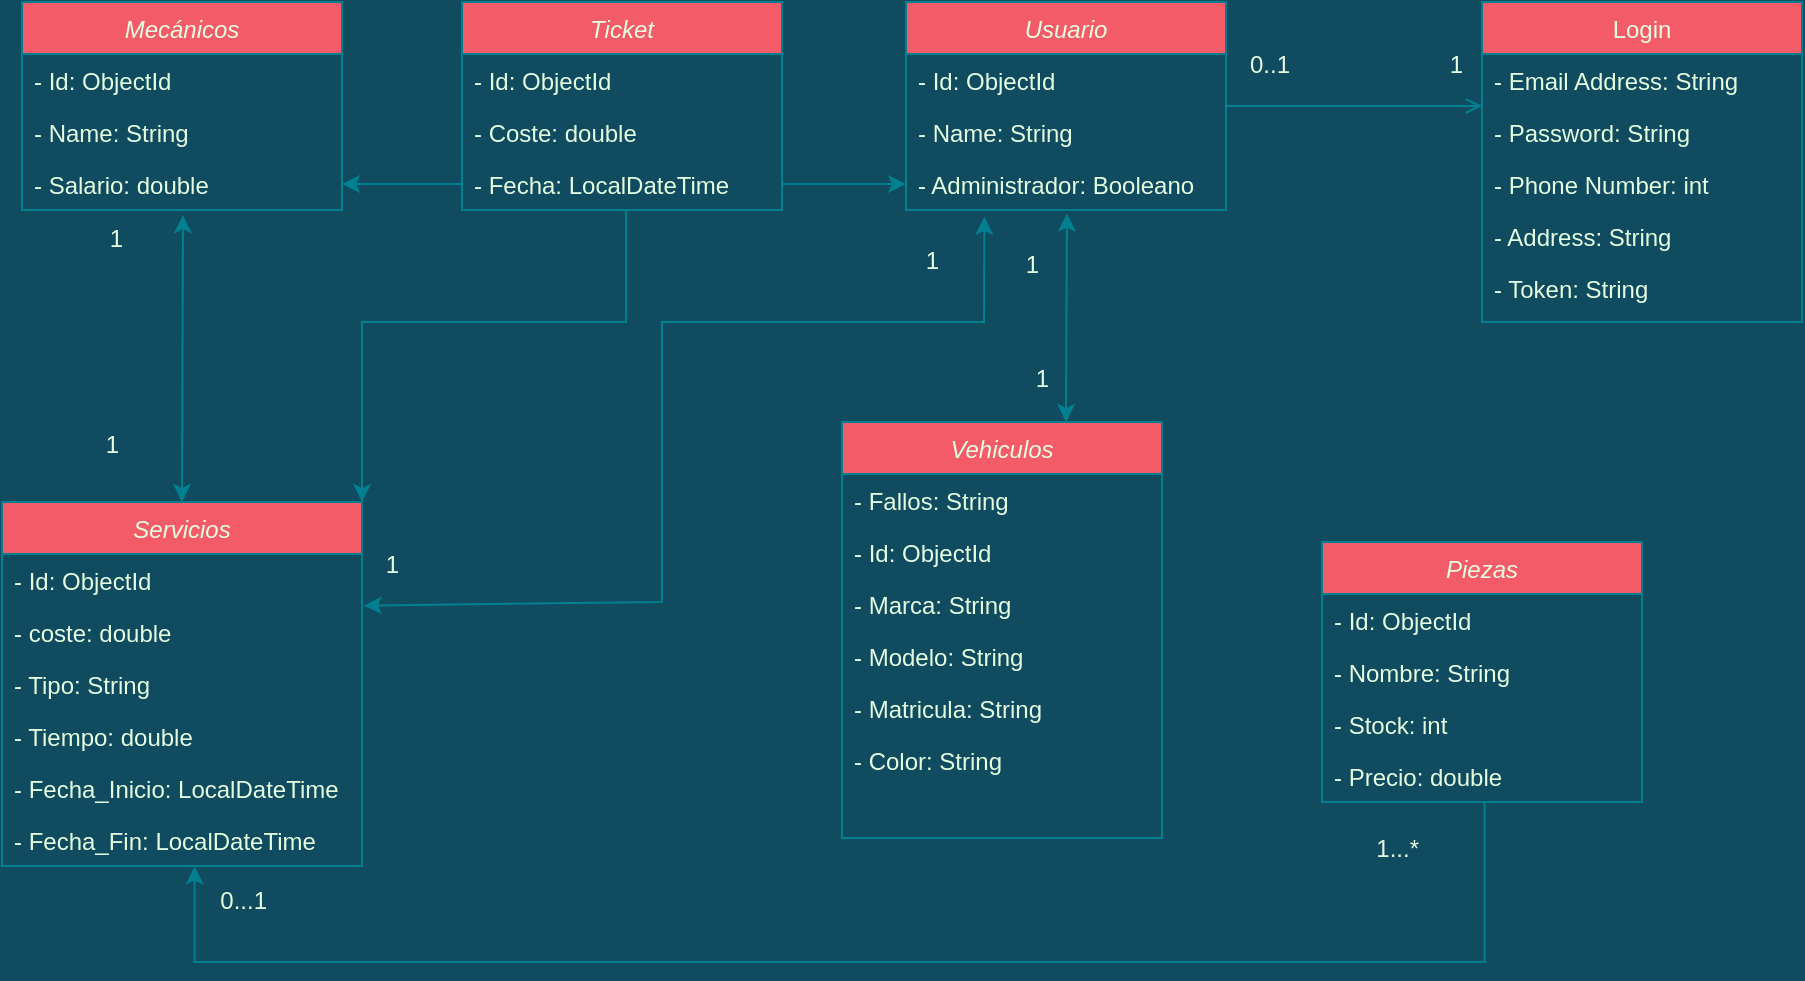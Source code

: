 <mxfile version="16.5.4" type="device"><diagram id="C5RBs43oDa-KdzZeNtuy" name="Page-1"><mxGraphModel dx="1384" dy="780" grid="1" gridSize="10" guides="1" tooltips="1" connect="1" arrows="1" fold="1" page="1" pageScale="1" pageWidth="827" pageHeight="1169" background="#114B5F" math="0" shadow="0"><root><mxCell id="WIyWlLk6GJQsqaUBKTNV-0"/><mxCell id="WIyWlLk6GJQsqaUBKTNV-1" parent="WIyWlLk6GJQsqaUBKTNV-0"/><mxCell id="zkfFHV4jXpPFQw0GAbJ--0" value="Usuario" style="swimlane;fontStyle=2;align=center;verticalAlign=top;childLayout=stackLayout;horizontal=1;startSize=26;horizontalStack=0;resizeParent=1;resizeLast=0;collapsible=1;marginBottom=0;rounded=0;shadow=0;strokeWidth=1;fillColor=#F45B69;strokeColor=#028090;fontColor=#E4FDE1;" parent="WIyWlLk6GJQsqaUBKTNV-1" vertex="1"><mxGeometry x="602" y="560" width="160" height="104" as="geometry"><mxRectangle x="230" y="140" width="160" height="26" as="alternateBounds"/></mxGeometry></mxCell><mxCell id="IDOXzCVhUDUM_k7CzKwt-0" value="- Id: ObjectId" style="text;align=left;verticalAlign=top;spacingLeft=4;spacingRight=4;overflow=hidden;rotatable=0;points=[[0,0.5],[1,0.5]];portConstraint=eastwest;fontColor=#E4FDE1;" parent="zkfFHV4jXpPFQw0GAbJ--0" vertex="1"><mxGeometry y="26" width="160" height="26" as="geometry"/></mxCell><mxCell id="IDOXzCVhUDUM_k7CzKwt-1" value="- Name: String" style="text;align=left;verticalAlign=top;spacingLeft=4;spacingRight=4;overflow=hidden;rotatable=0;points=[[0,0.5],[1,0.5]];portConstraint=eastwest;fontColor=#E4FDE1;" parent="zkfFHV4jXpPFQw0GAbJ--0" vertex="1"><mxGeometry y="52" width="160" height="26" as="geometry"/></mxCell><mxCell id="IDOXzCVhUDUM_k7CzKwt-4" value="- Administrador: Booleano" style="text;align=left;verticalAlign=top;spacingLeft=4;spacingRight=4;overflow=hidden;rotatable=0;points=[[0,0.5],[1,0.5]];portConstraint=eastwest;fontColor=#E4FDE1;" parent="zkfFHV4jXpPFQw0GAbJ--0" vertex="1"><mxGeometry y="78" width="160" height="26" as="geometry"/></mxCell><mxCell id="zkfFHV4jXpPFQw0GAbJ--17" value="Login" style="swimlane;fontStyle=0;align=center;verticalAlign=top;childLayout=stackLayout;horizontal=1;startSize=26;horizontalStack=0;resizeParent=1;resizeLast=0;collapsible=1;marginBottom=0;rounded=0;shadow=0;strokeWidth=1;fillColor=#F45B69;strokeColor=#028090;fontColor=#E4FDE1;" parent="WIyWlLk6GJQsqaUBKTNV-1" vertex="1"><mxGeometry x="890" y="560" width="160" height="160" as="geometry"><mxRectangle x="550" y="140" width="160" height="26" as="alternateBounds"/></mxGeometry></mxCell><mxCell id="zkfFHV4jXpPFQw0GAbJ--3" value="- Email Address: String" style="text;align=left;verticalAlign=top;spacingLeft=4;spacingRight=4;overflow=hidden;rotatable=0;points=[[0,0.5],[1,0.5]];portConstraint=eastwest;rounded=0;shadow=0;html=0;fontColor=#E4FDE1;" parent="zkfFHV4jXpPFQw0GAbJ--17" vertex="1"><mxGeometry y="26" width="160" height="26" as="geometry"/></mxCell><mxCell id="zkfFHV4jXpPFQw0GAbJ--20" value="- Password: String" style="text;align=left;verticalAlign=top;spacingLeft=4;spacingRight=4;overflow=hidden;rotatable=0;points=[[0,0.5],[1,0.5]];portConstraint=eastwest;rounded=0;shadow=0;html=0;fontColor=#E4FDE1;" parent="zkfFHV4jXpPFQw0GAbJ--17" vertex="1"><mxGeometry y="52" width="160" height="26" as="geometry"/></mxCell><mxCell id="zkfFHV4jXpPFQw0GAbJ--2" value="- Phone Number: int" style="text;align=left;verticalAlign=top;spacingLeft=4;spacingRight=4;overflow=hidden;rotatable=0;points=[[0,0.5],[1,0.5]];portConstraint=eastwest;rounded=0;shadow=0;html=0;fontColor=#E4FDE1;" parent="zkfFHV4jXpPFQw0GAbJ--17" vertex="1"><mxGeometry y="78" width="160" height="26" as="geometry"/></mxCell><mxCell id="IDOXzCVhUDUM_k7CzKwt-2" value="- Address: String" style="text;align=left;verticalAlign=top;spacingLeft=4;spacingRight=4;overflow=hidden;rotatable=0;points=[[0,0.5],[1,0.5]];portConstraint=eastwest;rounded=0;shadow=0;html=0;fontColor=#E4FDE1;" parent="zkfFHV4jXpPFQw0GAbJ--17" vertex="1"><mxGeometry y="104" width="160" height="26" as="geometry"/></mxCell><mxCell id="IDOXzCVhUDUM_k7CzKwt-3" value="- Token: String" style="text;align=left;verticalAlign=top;spacingLeft=4;spacingRight=4;overflow=hidden;rotatable=0;points=[[0,0.5],[1,0.5]];portConstraint=eastwest;rounded=0;shadow=0;html=0;fontColor=#E4FDE1;" parent="zkfFHV4jXpPFQw0GAbJ--17" vertex="1"><mxGeometry y="130" width="160" height="26" as="geometry"/></mxCell><mxCell id="zkfFHV4jXpPFQw0GAbJ--26" value="" style="endArrow=open;shadow=0;strokeWidth=1;rounded=0;endFill=1;edgeStyle=elbowEdgeStyle;elbow=vertical;labelBackgroundColor=#114B5F;strokeColor=#028090;fontColor=#E4FDE1;" parent="WIyWlLk6GJQsqaUBKTNV-1" source="zkfFHV4jXpPFQw0GAbJ--0" target="zkfFHV4jXpPFQw0GAbJ--17" edge="1"><mxGeometry x="0.5" y="41" relative="1" as="geometry"><mxPoint x="762" y="632" as="sourcePoint"/><mxPoint x="922" y="632" as="targetPoint"/><mxPoint x="-40" y="32" as="offset"/></mxGeometry></mxCell><mxCell id="zkfFHV4jXpPFQw0GAbJ--27" value="0..1" style="resizable=0;align=left;verticalAlign=bottom;labelBackgroundColor=none;fontSize=12;fillColor=#F45B69;strokeColor=#028090;fontColor=#E4FDE1;" parent="zkfFHV4jXpPFQw0GAbJ--26" connectable="0" vertex="1"><mxGeometry x="-1" relative="1" as="geometry"><mxPoint x="10" y="-12" as="offset"/></mxGeometry></mxCell><mxCell id="zkfFHV4jXpPFQw0GAbJ--28" value="1" style="resizable=0;align=right;verticalAlign=bottom;labelBackgroundColor=none;fontSize=12;fillColor=#F45B69;strokeColor=#028090;fontColor=#E4FDE1;" parent="zkfFHV4jXpPFQw0GAbJ--26" connectable="0" vertex="1"><mxGeometry x="1" relative="1" as="geometry"><mxPoint x="-8" y="-12" as="offset"/></mxGeometry></mxCell><mxCell id="3G2jcrmq3wev4eyU1qu4-31" style="edgeStyle=orthogonalEdgeStyle;rounded=0;orthogonalLoop=1;jettySize=auto;html=1;exitX=0.508;exitY=1.008;exitDx=0;exitDy=0;exitPerimeter=0;entryX=0.535;entryY=1.008;entryDx=0;entryDy=0;entryPerimeter=0;labelBackgroundColor=#114B5F;strokeColor=#028090;fontColor=#E4FDE1;" edge="1" parent="WIyWlLk6GJQsqaUBKTNV-1" source="3G2jcrmq3wev4eyU1qu4-48"><mxGeometry relative="1" as="geometry"><mxPoint x="246.3" y="992.208" as="targetPoint"/><mxPoint x="880" y="970" as="sourcePoint"/><Array as="points"><mxPoint x="891" y="1040"/><mxPoint x="246" y="1040"/></Array></mxGeometry></mxCell><mxCell id="3G2jcrmq3wev4eyU1qu4-0" value="Piezas" style="swimlane;fontStyle=2;align=center;verticalAlign=top;childLayout=stackLayout;horizontal=1;startSize=26;horizontalStack=0;resizeParent=1;resizeLast=0;collapsible=1;marginBottom=0;rounded=0;shadow=0;strokeWidth=1;fillColor=#F45B69;strokeColor=#028090;fontColor=#E4FDE1;" vertex="1" parent="WIyWlLk6GJQsqaUBKTNV-1"><mxGeometry x="810" y="830" width="160" height="130" as="geometry"><mxRectangle x="230" y="140" width="160" height="26" as="alternateBounds"/></mxGeometry></mxCell><mxCell id="3G2jcrmq3wev4eyU1qu4-1" value="- Id: ObjectId" style="text;align=left;verticalAlign=top;spacingLeft=4;spacingRight=4;overflow=hidden;rotatable=0;points=[[0,0.5],[1,0.5]];portConstraint=eastwest;fontColor=#E4FDE1;" vertex="1" parent="3G2jcrmq3wev4eyU1qu4-0"><mxGeometry y="26" width="160" height="26" as="geometry"/></mxCell><mxCell id="3G2jcrmq3wev4eyU1qu4-2" value="- Nombre: String" style="text;align=left;verticalAlign=top;spacingLeft=4;spacingRight=4;overflow=hidden;rotatable=0;points=[[0,0.5],[1,0.5]];portConstraint=eastwest;fontColor=#E4FDE1;" vertex="1" parent="3G2jcrmq3wev4eyU1qu4-0"><mxGeometry y="52" width="160" height="26" as="geometry"/></mxCell><mxCell id="3G2jcrmq3wev4eyU1qu4-3" value="- Stock: int" style="text;align=left;verticalAlign=top;spacingLeft=4;spacingRight=4;overflow=hidden;rotatable=0;points=[[0,0.5],[1,0.5]];portConstraint=eastwest;fontColor=#E4FDE1;" vertex="1" parent="3G2jcrmq3wev4eyU1qu4-0"><mxGeometry y="78" width="160" height="26" as="geometry"/></mxCell><mxCell id="3G2jcrmq3wev4eyU1qu4-48" value="- Precio: double" style="text;align=left;verticalAlign=top;spacingLeft=4;spacingRight=4;overflow=hidden;rotatable=0;points=[[0,0.5],[1,0.5]];portConstraint=eastwest;fontColor=#E4FDE1;" vertex="1" parent="3G2jcrmq3wev4eyU1qu4-0"><mxGeometry y="104" width="160" height="26" as="geometry"/></mxCell><mxCell id="3G2jcrmq3wev4eyU1qu4-57" value="" style="edgeStyle=orthogonalEdgeStyle;rounded=0;orthogonalLoop=1;jettySize=auto;html=1;entryX=1;entryY=0;entryDx=0;entryDy=0;exitX=0.513;exitY=1.008;exitDx=0;exitDy=0;exitPerimeter=0;labelBackgroundColor=#114B5F;strokeColor=#028090;fontColor=#E4FDE1;" edge="1" parent="WIyWlLk6GJQsqaUBKTNV-1" source="3G2jcrmq3wev4eyU1qu4-7" target="3G2jcrmq3wev4eyU1qu4-12"><mxGeometry relative="1" as="geometry"><mxPoint x="390" y="760" as="sourcePoint"/><mxPoint x="460" y="766" as="targetPoint"/><Array as="points"><mxPoint x="462" y="720"/><mxPoint x="330" y="720"/></Array></mxGeometry></mxCell><mxCell id="3G2jcrmq3wev4eyU1qu4-4" value="Ticket" style="swimlane;fontStyle=2;align=center;verticalAlign=top;childLayout=stackLayout;horizontal=1;startSize=26;horizontalStack=0;resizeParent=1;resizeLast=0;collapsible=1;marginBottom=0;rounded=0;shadow=0;strokeWidth=1;fillColor=#F45B69;strokeColor=#028090;fontColor=#E4FDE1;" vertex="1" parent="WIyWlLk6GJQsqaUBKTNV-1"><mxGeometry x="380" y="560" width="160" height="104" as="geometry"><mxRectangle x="230" y="140" width="160" height="26" as="alternateBounds"/></mxGeometry></mxCell><mxCell id="3G2jcrmq3wev4eyU1qu4-5" value="- Id: ObjectId" style="text;align=left;verticalAlign=top;spacingLeft=4;spacingRight=4;overflow=hidden;rotatable=0;points=[[0,0.5],[1,0.5]];portConstraint=eastwest;fontColor=#E4FDE1;" vertex="1" parent="3G2jcrmq3wev4eyU1qu4-4"><mxGeometry y="26" width="160" height="26" as="geometry"/></mxCell><mxCell id="3G2jcrmq3wev4eyU1qu4-6" value="- Coste: double" style="text;align=left;verticalAlign=top;spacingLeft=4;spacingRight=4;overflow=hidden;rotatable=0;points=[[0,0.5],[1,0.5]];portConstraint=eastwest;fontColor=#E4FDE1;" vertex="1" parent="3G2jcrmq3wev4eyU1qu4-4"><mxGeometry y="52" width="160" height="26" as="geometry"/></mxCell><mxCell id="3G2jcrmq3wev4eyU1qu4-7" value="- Fecha: LocalDateTime " style="text;align=left;verticalAlign=top;spacingLeft=4;spacingRight=4;overflow=hidden;rotatable=0;points=[[0,0.5],[1,0.5]];portConstraint=eastwest;fontColor=#E4FDE1;" vertex="1" parent="3G2jcrmq3wev4eyU1qu4-4"><mxGeometry y="78" width="160" height="26" as="geometry"/></mxCell><mxCell id="3G2jcrmq3wev4eyU1qu4-8" value="Mecánicos" style="swimlane;fontStyle=2;align=center;verticalAlign=top;childLayout=stackLayout;horizontal=1;startSize=26;horizontalStack=0;resizeParent=1;resizeLast=0;collapsible=1;marginBottom=0;rounded=0;shadow=0;strokeWidth=1;fillColor=#F45B69;strokeColor=#028090;fontColor=#E4FDE1;" vertex="1" parent="WIyWlLk6GJQsqaUBKTNV-1"><mxGeometry x="160" y="560" width="160" height="104" as="geometry"><mxRectangle x="230" y="140" width="160" height="26" as="alternateBounds"/></mxGeometry></mxCell><mxCell id="3G2jcrmq3wev4eyU1qu4-9" value="- Id: ObjectId" style="text;align=left;verticalAlign=top;spacingLeft=4;spacingRight=4;overflow=hidden;rotatable=0;points=[[0,0.5],[1,0.5]];portConstraint=eastwest;fontColor=#E4FDE1;" vertex="1" parent="3G2jcrmq3wev4eyU1qu4-8"><mxGeometry y="26" width="160" height="26" as="geometry"/></mxCell><mxCell id="3G2jcrmq3wev4eyU1qu4-10" value="- Name: String" style="text;align=left;verticalAlign=top;spacingLeft=4;spacingRight=4;overflow=hidden;rotatable=0;points=[[0,0.5],[1,0.5]];portConstraint=eastwest;fontColor=#E4FDE1;" vertex="1" parent="3G2jcrmq3wev4eyU1qu4-8"><mxGeometry y="52" width="160" height="26" as="geometry"/></mxCell><mxCell id="3G2jcrmq3wev4eyU1qu4-51" value="- Salario: double" style="text;align=left;verticalAlign=top;spacingLeft=4;spacingRight=4;overflow=hidden;rotatable=0;points=[[0,0.5],[1,0.5]];portConstraint=eastwest;fontColor=#E4FDE1;" vertex="1" parent="3G2jcrmq3wev4eyU1qu4-8"><mxGeometry y="78" width="160" height="26" as="geometry"/></mxCell><mxCell id="3G2jcrmq3wev4eyU1qu4-12" value="Servicios" style="swimlane;fontStyle=2;align=center;verticalAlign=top;childLayout=stackLayout;horizontal=1;startSize=26;horizontalStack=0;resizeParent=1;resizeLast=0;collapsible=1;marginBottom=0;rounded=0;shadow=0;strokeWidth=1;fillColor=#F45B69;strokeColor=#028090;fontColor=#E4FDE1;" vertex="1" parent="WIyWlLk6GJQsqaUBKTNV-1"><mxGeometry x="150" y="810" width="180" height="182" as="geometry"><mxRectangle x="230" y="140" width="160" height="26" as="alternateBounds"/></mxGeometry></mxCell><mxCell id="3G2jcrmq3wev4eyU1qu4-13" value="- Id: ObjectId" style="text;align=left;verticalAlign=top;spacingLeft=4;spacingRight=4;overflow=hidden;rotatable=0;points=[[0,0.5],[1,0.5]];portConstraint=eastwest;fontColor=#E4FDE1;" vertex="1" parent="3G2jcrmq3wev4eyU1qu4-12"><mxGeometry y="26" width="180" height="26" as="geometry"/></mxCell><mxCell id="3G2jcrmq3wev4eyU1qu4-14" value="- coste: double" style="text;align=left;verticalAlign=top;spacingLeft=4;spacingRight=4;overflow=hidden;rotatable=0;points=[[0,0.5],[1,0.5]];portConstraint=eastwest;fontColor=#E4FDE1;" vertex="1" parent="3G2jcrmq3wev4eyU1qu4-12"><mxGeometry y="52" width="180" height="26" as="geometry"/></mxCell><mxCell id="3G2jcrmq3wev4eyU1qu4-44" value="- Tipo: String" style="text;align=left;verticalAlign=top;spacingLeft=4;spacingRight=4;overflow=hidden;rotatable=0;points=[[0,0.5],[1,0.5]];portConstraint=eastwest;fontColor=#E4FDE1;" vertex="1" parent="3G2jcrmq3wev4eyU1qu4-12"><mxGeometry y="78" width="180" height="26" as="geometry"/></mxCell><mxCell id="3G2jcrmq3wev4eyU1qu4-15" value="- Tiempo: double" style="text;align=left;verticalAlign=top;spacingLeft=4;spacingRight=4;overflow=hidden;rotatable=0;points=[[0,0.5],[1,0.5]];portConstraint=eastwest;fontColor=#E4FDE1;" vertex="1" parent="3G2jcrmq3wev4eyU1qu4-12"><mxGeometry y="104" width="180" height="26" as="geometry"/></mxCell><mxCell id="3G2jcrmq3wev4eyU1qu4-45" value="- Fecha_Inicio: LocalDateTime" style="text;align=left;verticalAlign=top;spacingLeft=4;spacingRight=4;overflow=hidden;rotatable=0;points=[[0,0.5],[1,0.5]];portConstraint=eastwest;fontColor=#E4FDE1;" vertex="1" parent="3G2jcrmq3wev4eyU1qu4-12"><mxGeometry y="130" width="180" height="26" as="geometry"/></mxCell><mxCell id="3G2jcrmq3wev4eyU1qu4-47" value="- Fecha_Fin: LocalDateTime" style="text;align=left;verticalAlign=top;spacingLeft=4;spacingRight=4;overflow=hidden;rotatable=0;points=[[0,0.5],[1,0.5]];portConstraint=eastwest;fontColor=#E4FDE1;" vertex="1" parent="3G2jcrmq3wev4eyU1qu4-12"><mxGeometry y="156" width="180" height="26" as="geometry"/></mxCell><mxCell id="3G2jcrmq3wev4eyU1qu4-16" value="Vehiculos" style="swimlane;fontStyle=2;align=center;verticalAlign=top;childLayout=stackLayout;horizontal=1;startSize=26;horizontalStack=0;resizeParent=1;resizeLast=0;collapsible=1;marginBottom=0;rounded=0;shadow=0;strokeWidth=1;fillColor=#F45B69;strokeColor=#028090;fontColor=#E4FDE1;" vertex="1" parent="WIyWlLk6GJQsqaUBKTNV-1"><mxGeometry x="570" y="770" width="160" height="208" as="geometry"><mxRectangle x="230" y="140" width="160" height="26" as="alternateBounds"/></mxGeometry></mxCell><mxCell id="3G2jcrmq3wev4eyU1qu4-42" value="- Fallos: String" style="text;align=left;verticalAlign=top;spacingLeft=4;spacingRight=4;overflow=hidden;rotatable=0;points=[[0,0.5],[1,0.5]];portConstraint=eastwest;fontColor=#E4FDE1;" vertex="1" parent="3G2jcrmq3wev4eyU1qu4-16"><mxGeometry y="26" width="160" height="26" as="geometry"/></mxCell><mxCell id="3G2jcrmq3wev4eyU1qu4-17" value="- Id: ObjectId" style="text;align=left;verticalAlign=top;spacingLeft=4;spacingRight=4;overflow=hidden;rotatable=0;points=[[0,0.5],[1,0.5]];portConstraint=eastwest;fontColor=#E4FDE1;" vertex="1" parent="3G2jcrmq3wev4eyU1qu4-16"><mxGeometry y="52" width="160" height="26" as="geometry"/></mxCell><mxCell id="3G2jcrmq3wev4eyU1qu4-18" value="- Marca: String" style="text;align=left;verticalAlign=top;spacingLeft=4;spacingRight=4;overflow=hidden;rotatable=0;points=[[0,0.5],[1,0.5]];portConstraint=eastwest;fontColor=#E4FDE1;" vertex="1" parent="3G2jcrmq3wev4eyU1qu4-16"><mxGeometry y="78" width="160" height="26" as="geometry"/></mxCell><mxCell id="3G2jcrmq3wev4eyU1qu4-39" value="- Modelo: String" style="text;align=left;verticalAlign=top;spacingLeft=4;spacingRight=4;overflow=hidden;rotatable=0;points=[[0,0.5],[1,0.5]];portConstraint=eastwest;fontColor=#E4FDE1;" vertex="1" parent="3G2jcrmq3wev4eyU1qu4-16"><mxGeometry y="104" width="160" height="26" as="geometry"/></mxCell><mxCell id="3G2jcrmq3wev4eyU1qu4-40" value="- Matricula: String" style="text;align=left;verticalAlign=top;spacingLeft=4;spacingRight=4;overflow=hidden;rotatable=0;points=[[0,0.5],[1,0.5]];portConstraint=eastwest;fontColor=#E4FDE1;" vertex="1" parent="3G2jcrmq3wev4eyU1qu4-16"><mxGeometry y="130" width="160" height="26" as="geometry"/></mxCell><mxCell id="3G2jcrmq3wev4eyU1qu4-41" value="- Color: String" style="text;align=left;verticalAlign=top;spacingLeft=4;spacingRight=4;overflow=hidden;rotatable=0;points=[[0,0.5],[1,0.5]];portConstraint=eastwest;fontColor=#E4FDE1;" vertex="1" parent="3G2jcrmq3wev4eyU1qu4-16"><mxGeometry y="156" width="160" height="26" as="geometry"/></mxCell><mxCell id="3G2jcrmq3wev4eyU1qu4-33" value="" style="endArrow=classic;startArrow=classic;html=1;rounded=0;entryX=0.245;entryY=1.131;entryDx=0;entryDy=0;exitX=1.005;exitY=-0.008;exitDx=0;exitDy=0;exitPerimeter=0;entryPerimeter=0;labelBackgroundColor=#114B5F;strokeColor=#028090;fontColor=#E4FDE1;" edge="1" parent="WIyWlLk6GJQsqaUBKTNV-1" source="3G2jcrmq3wev4eyU1qu4-14" target="IDOXzCVhUDUM_k7CzKwt-4"><mxGeometry width="50" height="50" relative="1" as="geometry"><mxPoint x="60" y="810" as="sourcePoint"/><mxPoint x="110" y="760" as="targetPoint"/><Array as="points"><mxPoint x="480" y="860"/><mxPoint x="480" y="720"/><mxPoint x="641" y="720"/></Array></mxGeometry></mxCell><mxCell id="3G2jcrmq3wev4eyU1qu4-34" value="1" style="resizable=0;align=right;verticalAlign=bottom;labelBackgroundColor=none;fontSize=12;fillColor=#F45B69;strokeColor=#028090;fontColor=#E4FDE1;" connectable="0" vertex="1" parent="WIyWlLk6GJQsqaUBKTNV-1"><mxGeometry x="350" y="850.002" as="geometry"/></mxCell><mxCell id="3G2jcrmq3wev4eyU1qu4-35" value="1" style="resizable=0;align=right;verticalAlign=bottom;labelBackgroundColor=none;fontSize=12;fillColor=#F45B69;strokeColor=#028090;fontColor=#E4FDE1;" connectable="0" vertex="1" parent="WIyWlLk6GJQsqaUBKTNV-1"><mxGeometry x="370" y="670.002" as="geometry"><mxPoint x="250" y="28" as="offset"/></mxGeometry></mxCell><mxCell id="3G2jcrmq3wev4eyU1qu4-36" value="" style="endArrow=classic;startArrow=classic;html=1;rounded=0;entryX=0.503;entryY=1.069;entryDx=0;entryDy=0;entryPerimeter=0;labelBackgroundColor=#114B5F;strokeColor=#028090;fontColor=#E4FDE1;" edge="1" parent="WIyWlLk6GJQsqaUBKTNV-1" target="IDOXzCVhUDUM_k7CzKwt-4"><mxGeometry width="50" height="50" relative="1" as="geometry"><mxPoint x="682" y="770" as="sourcePoint"/><mxPoint x="542" y="710" as="targetPoint"/></mxGeometry></mxCell><mxCell id="3G2jcrmq3wev4eyU1qu4-37" value="1" style="resizable=0;align=right;verticalAlign=bottom;labelBackgroundColor=none;fontSize=12;fillColor=#F45B69;strokeColor=#028090;fontColor=#E4FDE1;" connectable="0" vertex="1" parent="WIyWlLk6GJQsqaUBKTNV-1"><mxGeometry x="670" y="700.002" as="geometry"/></mxCell><mxCell id="3G2jcrmq3wev4eyU1qu4-38" value="1" style="resizable=0;align=right;verticalAlign=bottom;labelBackgroundColor=none;fontSize=12;fillColor=#F45B69;strokeColor=#028090;fontColor=#E4FDE1;" connectable="0" vertex="1" parent="WIyWlLk6GJQsqaUBKTNV-1"><mxGeometry x="460" y="850.002" as="geometry"><mxPoint x="215" y="-93" as="offset"/></mxGeometry></mxCell><mxCell id="3G2jcrmq3wev4eyU1qu4-49" value="0...1" style="resizable=0;align=right;verticalAlign=bottom;labelBackgroundColor=none;fontSize=12;fillColor=#F45B69;strokeColor=#028090;fontColor=#E4FDE1;" connectable="0" vertex="1" parent="WIyWlLk6GJQsqaUBKTNV-1"><mxGeometry x="243" y="810" as="geometry"><mxPoint x="41" y="208" as="offset"/></mxGeometry></mxCell><mxCell id="3G2jcrmq3wev4eyU1qu4-50" value="1...*" style="resizable=0;align=right;verticalAlign=bottom;labelBackgroundColor=none;fontSize=12;fillColor=#F45B69;strokeColor=#028090;fontColor=#E4FDE1;" connectable="0" vertex="1" parent="WIyWlLk6GJQsqaUBKTNV-1"><mxGeometry x="860" y="992" as="geometry"/></mxCell><mxCell id="3G2jcrmq3wev4eyU1qu4-53" value="" style="edgeStyle=orthogonalEdgeStyle;rounded=0;orthogonalLoop=1;jettySize=auto;html=1;labelBackgroundColor=#114B5F;strokeColor=#028090;fontColor=#E4FDE1;" edge="1" parent="WIyWlLk6GJQsqaUBKTNV-1" source="3G2jcrmq3wev4eyU1qu4-7" target="IDOXzCVhUDUM_k7CzKwt-4"><mxGeometry relative="1" as="geometry"/></mxCell><mxCell id="3G2jcrmq3wev4eyU1qu4-54" value="" style="edgeStyle=orthogonalEdgeStyle;rounded=0;orthogonalLoop=1;jettySize=auto;html=1;labelBackgroundColor=#114B5F;strokeColor=#028090;fontColor=#E4FDE1;" edge="1" parent="WIyWlLk6GJQsqaUBKTNV-1" source="3G2jcrmq3wev4eyU1qu4-7" target="3G2jcrmq3wev4eyU1qu4-51"><mxGeometry relative="1" as="geometry"/></mxCell><mxCell id="3G2jcrmq3wev4eyU1qu4-58" value="" style="endArrow=classic;startArrow=classic;html=1;rounded=0;entryX=0.503;entryY=1.1;entryDx=0;entryDy=0;exitX=0.5;exitY=0;exitDx=0;exitDy=0;entryPerimeter=0;labelBackgroundColor=#114B5F;strokeColor=#028090;fontColor=#E4FDE1;" edge="1" parent="WIyWlLk6GJQsqaUBKTNV-1" source="3G2jcrmq3wev4eyU1qu4-12" target="3G2jcrmq3wev4eyU1qu4-51"><mxGeometry width="50" height="50" relative="1" as="geometry"><mxPoint x="100.0" y="720.792" as="sourcePoint"/><mxPoint x="339.1" y="720" as="targetPoint"/></mxGeometry></mxCell><mxCell id="3G2jcrmq3wev4eyU1qu4-59" value="1" style="resizable=0;align=right;verticalAlign=bottom;labelBackgroundColor=none;fontSize=12;fillColor=#F45B69;strokeColor=#028090;fontColor=#E4FDE1;" connectable="0" vertex="1" parent="WIyWlLk6GJQsqaUBKTNV-1"><mxGeometry x="360" y="860.002" as="geometry"><mxPoint x="-148" y="-173" as="offset"/></mxGeometry></mxCell><mxCell id="3G2jcrmq3wev4eyU1qu4-60" value="1" style="resizable=0;align=right;verticalAlign=bottom;labelBackgroundColor=none;fontSize=12;fillColor=#F45B69;strokeColor=#028090;fontColor=#E4FDE1;" connectable="0" vertex="1" parent="WIyWlLk6GJQsqaUBKTNV-1"><mxGeometry x="210" y="790.002" as="geometry"/></mxCell></root></mxGraphModel></diagram></mxfile>